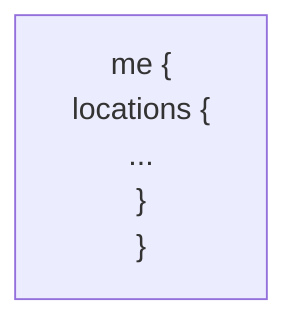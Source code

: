flowchart TB
    query_myDevices_myDevices["
        me {
            locations {
                ...
            }
        }
    "]:::query